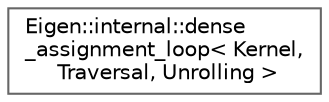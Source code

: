 digraph "Graphical Class Hierarchy"
{
 // LATEX_PDF_SIZE
  bgcolor="transparent";
  edge [fontname=Helvetica,fontsize=10,labelfontname=Helvetica,labelfontsize=10];
  node [fontname=Helvetica,fontsize=10,shape=box,height=0.2,width=0.4];
  rankdir="LR";
  Node0 [id="Node000000",label="Eigen::internal::dense\l_assignment_loop\< Kernel,\l Traversal, Unrolling \>",height=0.2,width=0.4,color="grey40", fillcolor="white", style="filled",URL="$structEigen_1_1internal_1_1dense__assignment__loop.html",tooltip=" "];
}
